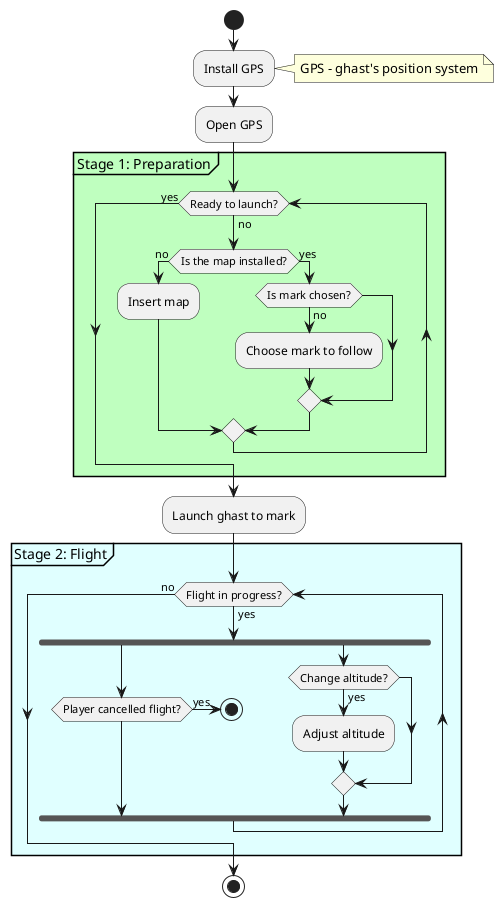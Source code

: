 @startuml
start

:Install GPS;
  note right
    GPS – ghast's position system
  end note
  :Open GPS;

partition "Stage 1: Preparation" %lighten(lime, 75) {
  while (Ready to launch?) is (no)
    if (Is the map installed?) is (no) then
      :Insert map;
    else (yes)
      if (Is mark chosen?) is (no) then
        :Choose mark to follow;
      endif
    endif
  endwhile (yes)
}

  :Launch ghast to mark;

partition "Stage 2: Flight" #lightcyan {

  while (Flight in progress?) is (yes)
    fork
      if (Player cancelled flight?) then (yes)
        stop
      endif
    fork again
      if (Change altitude?) then (yes)
        :Adjust altitude;
      endif
    end fork
  endwhile (no)
}

stop
@enduml
